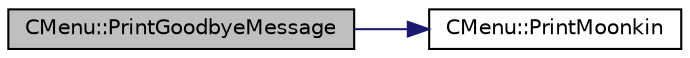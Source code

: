 digraph "CMenu::PrintGoodbyeMessage"
{
 // LATEX_PDF_SIZE
  edge [fontname="Helvetica",fontsize="10",labelfontname="Helvetica",labelfontsize="10"];
  node [fontname="Helvetica",fontsize="10",shape=record];
  rankdir="LR";
  Node1 [label="CMenu::PrintGoodbyeMessage",height=0.2,width=0.4,color="black", fillcolor="grey75", style="filled", fontcolor="black",tooltip="Print the gb message to stdout."];
  Node1 -> Node2 [color="midnightblue",fontsize="10",style="solid",fontname="Helvetica"];
  Node2 [label="CMenu::PrintMoonkin",height=0.2,width=0.4,color="black", fillcolor="white", style="filled",URL="$classCMenu.html#a16561cbc97398c1399e0799334ecafdf",tooltip="Prints the 'ASCII Art' moonkin picture to stdout."];
}
